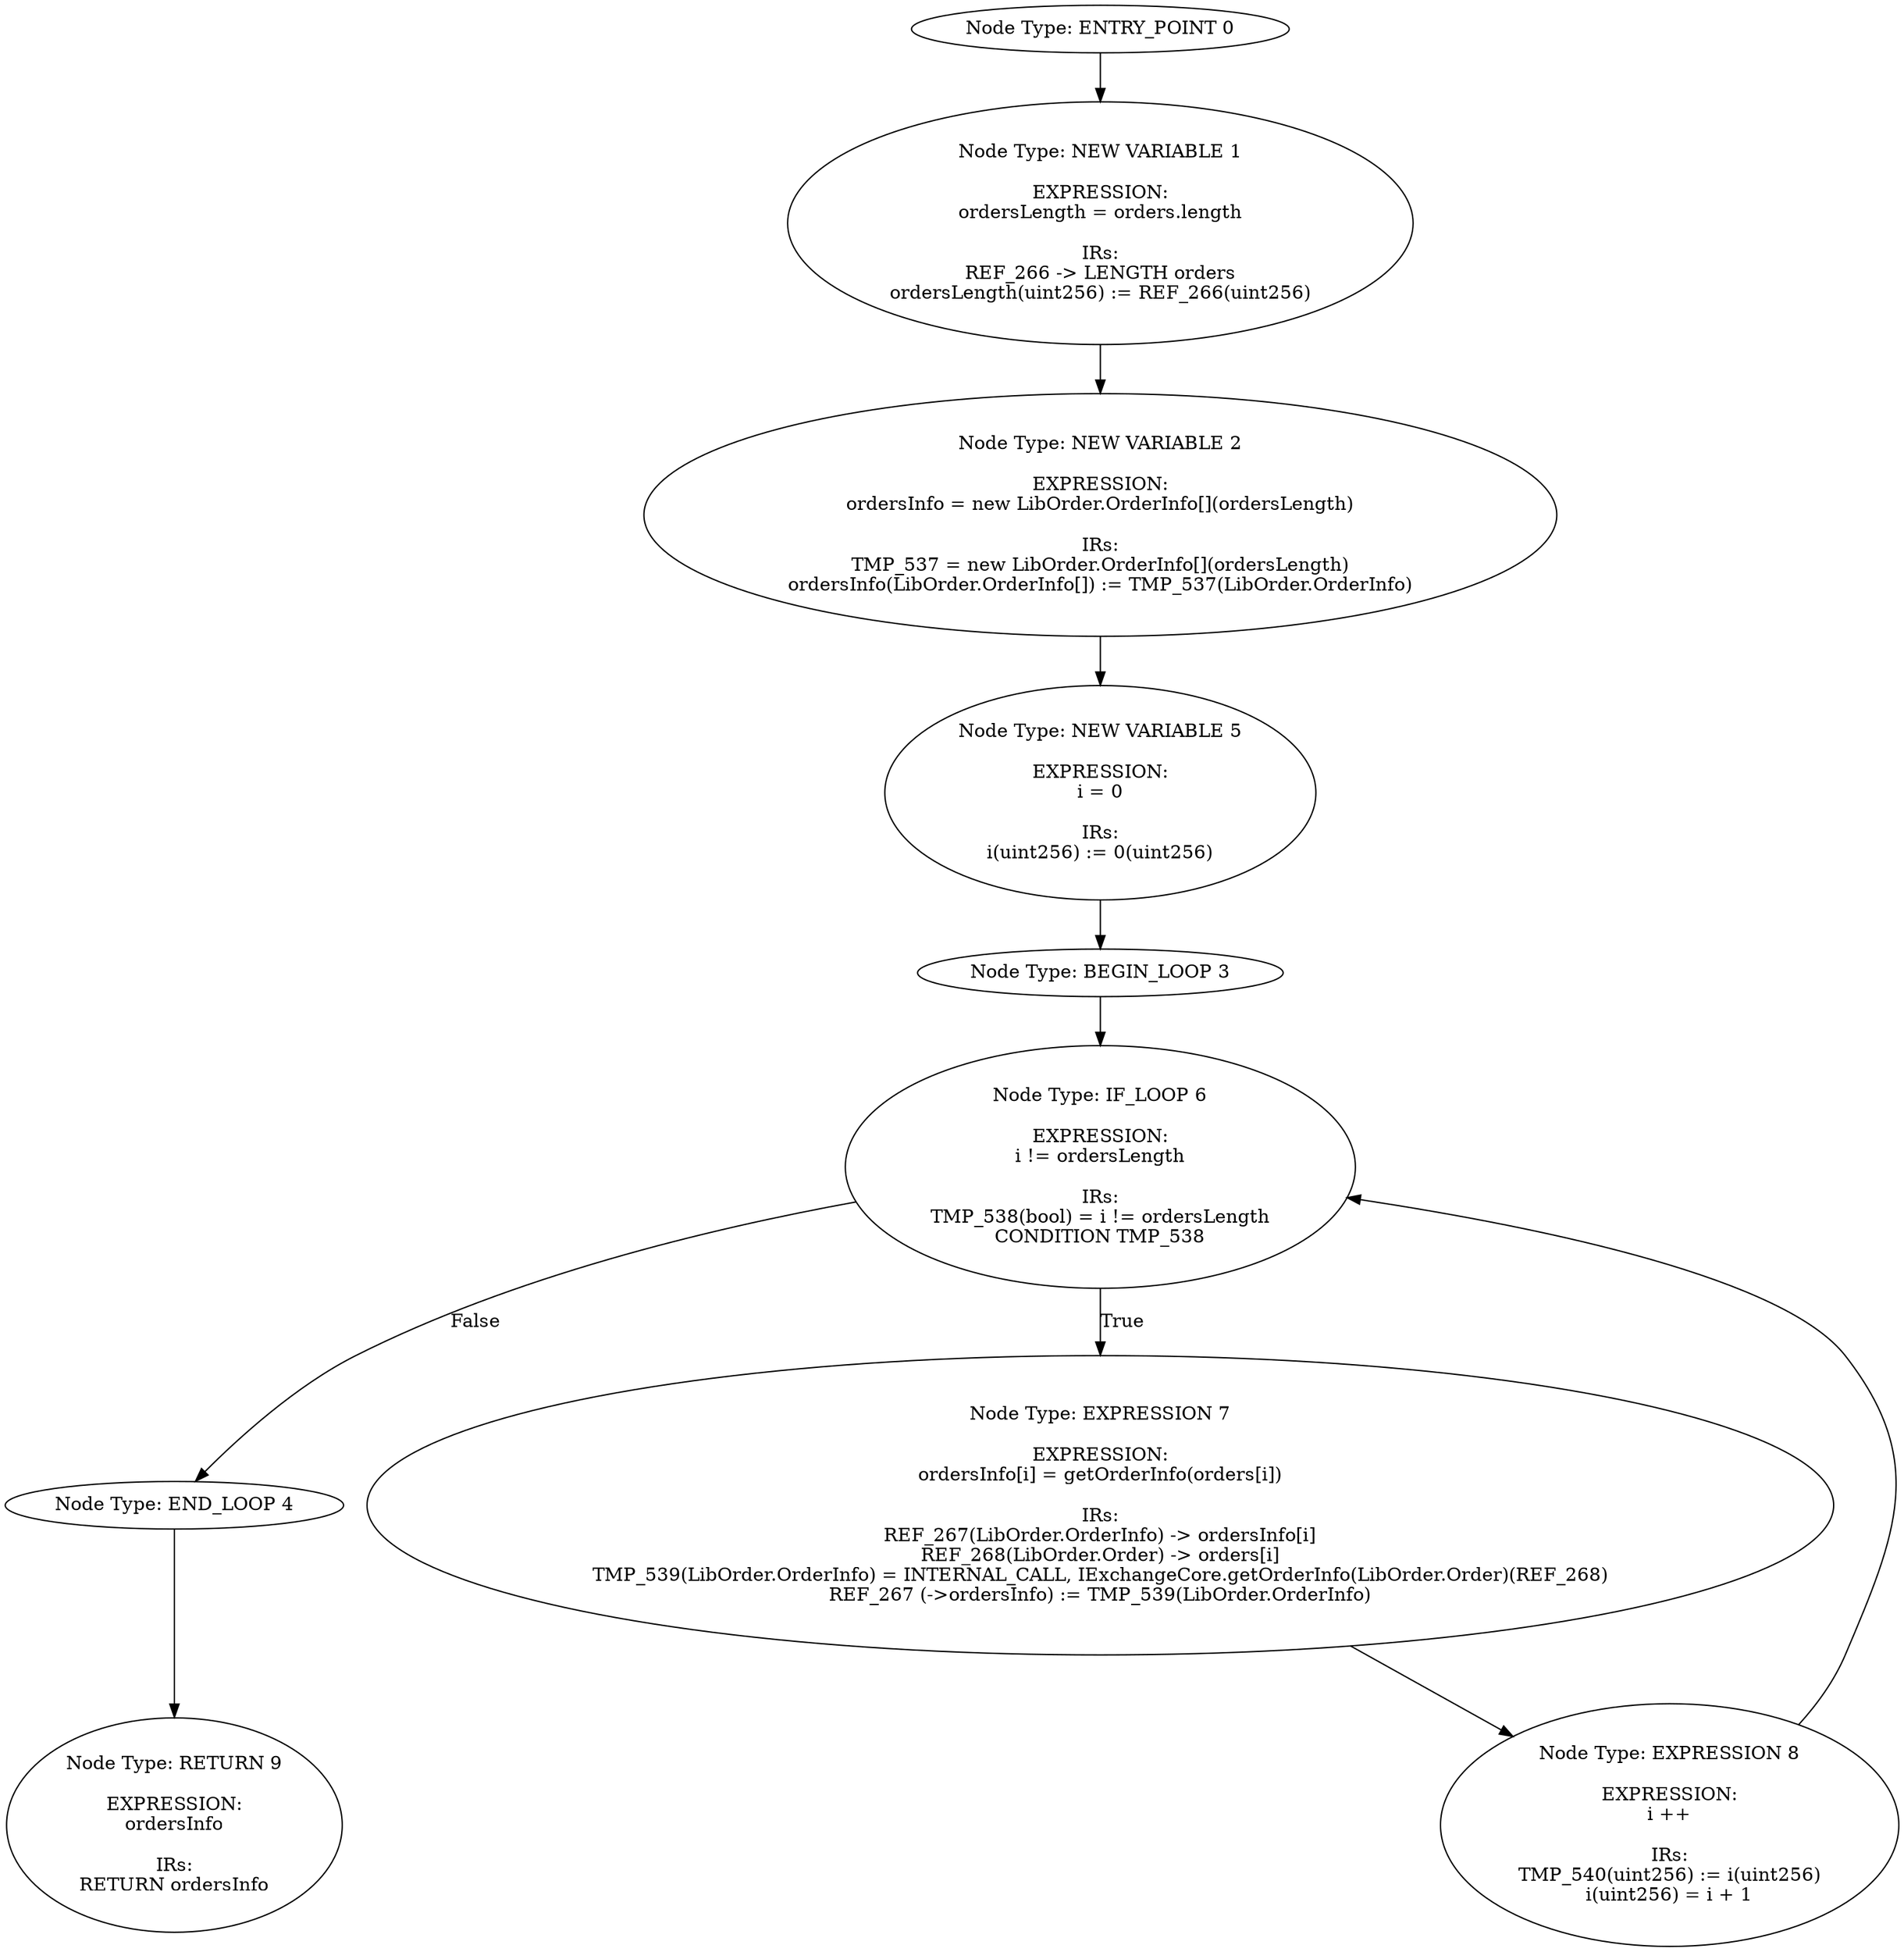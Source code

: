 digraph{
0[label="Node Type: ENTRY_POINT 0
"];
0->1;
1[label="Node Type: NEW VARIABLE 1

EXPRESSION:
ordersLength = orders.length

IRs:
REF_266 -> LENGTH orders
ordersLength(uint256) := REF_266(uint256)"];
1->2;
2[label="Node Type: NEW VARIABLE 2

EXPRESSION:
ordersInfo = new LibOrder.OrderInfo[](ordersLength)

IRs:
TMP_537 = new LibOrder.OrderInfo[](ordersLength)
ordersInfo(LibOrder.OrderInfo[]) := TMP_537(LibOrder.OrderInfo)"];
2->5;
3[label="Node Type: BEGIN_LOOP 3
"];
3->6;
4[label="Node Type: END_LOOP 4
"];
4->9;
5[label="Node Type: NEW VARIABLE 5

EXPRESSION:
i = 0

IRs:
i(uint256) := 0(uint256)"];
5->3;
6[label="Node Type: IF_LOOP 6

EXPRESSION:
i != ordersLength

IRs:
TMP_538(bool) = i != ordersLength
CONDITION TMP_538"];
6->7[label="True"];
6->4[label="False"];
7[label="Node Type: EXPRESSION 7

EXPRESSION:
ordersInfo[i] = getOrderInfo(orders[i])

IRs:
REF_267(LibOrder.OrderInfo) -> ordersInfo[i]
REF_268(LibOrder.Order) -> orders[i]
TMP_539(LibOrder.OrderInfo) = INTERNAL_CALL, IExchangeCore.getOrderInfo(LibOrder.Order)(REF_268)
REF_267 (->ordersInfo) := TMP_539(LibOrder.OrderInfo)"];
7->8;
8[label="Node Type: EXPRESSION 8

EXPRESSION:
i ++

IRs:
TMP_540(uint256) := i(uint256)
i(uint256) = i + 1"];
8->6;
9[label="Node Type: RETURN 9

EXPRESSION:
ordersInfo

IRs:
RETURN ordersInfo"];
}
